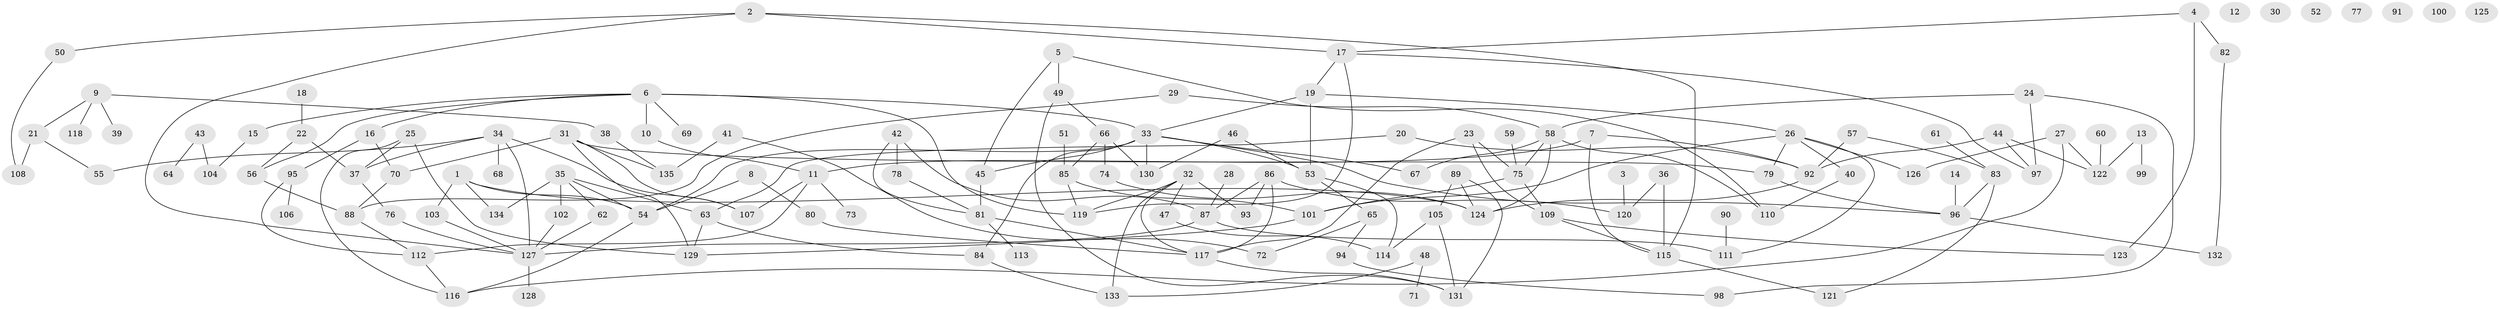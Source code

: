 // Generated by graph-tools (version 1.1) at 2025/12/03/09/25 04:12:53]
// undirected, 135 vertices, 190 edges
graph export_dot {
graph [start="1"]
  node [color=gray90,style=filled];
  1;
  2;
  3;
  4;
  5;
  6;
  7;
  8;
  9;
  10;
  11;
  12;
  13;
  14;
  15;
  16;
  17;
  18;
  19;
  20;
  21;
  22;
  23;
  24;
  25;
  26;
  27;
  28;
  29;
  30;
  31;
  32;
  33;
  34;
  35;
  36;
  37;
  38;
  39;
  40;
  41;
  42;
  43;
  44;
  45;
  46;
  47;
  48;
  49;
  50;
  51;
  52;
  53;
  54;
  55;
  56;
  57;
  58;
  59;
  60;
  61;
  62;
  63;
  64;
  65;
  66;
  67;
  68;
  69;
  70;
  71;
  72;
  73;
  74;
  75;
  76;
  77;
  78;
  79;
  80;
  81;
  82;
  83;
  84;
  85;
  86;
  87;
  88;
  89;
  90;
  91;
  92;
  93;
  94;
  95;
  96;
  97;
  98;
  99;
  100;
  101;
  102;
  103;
  104;
  105;
  106;
  107;
  108;
  109;
  110;
  111;
  112;
  113;
  114;
  115;
  116;
  117;
  118;
  119;
  120;
  121;
  122;
  123;
  124;
  125;
  126;
  127;
  128;
  129;
  130;
  131;
  132;
  133;
  134;
  135;
  1 -- 54;
  1 -- 103;
  1 -- 124;
  1 -- 134;
  2 -- 17;
  2 -- 50;
  2 -- 115;
  2 -- 127;
  3 -- 120;
  4 -- 17;
  4 -- 82;
  4 -- 123;
  5 -- 45;
  5 -- 49;
  5 -- 110;
  6 -- 10;
  6 -- 15;
  6 -- 16;
  6 -- 33;
  6 -- 56;
  6 -- 69;
  6 -- 119;
  7 -- 11;
  7 -- 92;
  7 -- 115;
  8 -- 54;
  8 -- 80;
  9 -- 21;
  9 -- 38;
  9 -- 39;
  9 -- 118;
  10 -- 11;
  11 -- 73;
  11 -- 107;
  11 -- 112;
  13 -- 99;
  13 -- 122;
  14 -- 96;
  15 -- 104;
  16 -- 70;
  16 -- 95;
  17 -- 19;
  17 -- 97;
  17 -- 119;
  18 -- 22;
  19 -- 26;
  19 -- 33;
  19 -- 53;
  20 -- 63;
  20 -- 92;
  21 -- 55;
  21 -- 108;
  22 -- 37;
  22 -- 56;
  23 -- 75;
  23 -- 109;
  23 -- 117;
  24 -- 58;
  24 -- 97;
  24 -- 98;
  25 -- 37;
  25 -- 116;
  25 -- 129;
  26 -- 40;
  26 -- 79;
  26 -- 101;
  26 -- 111;
  26 -- 126;
  27 -- 116;
  27 -- 122;
  27 -- 126;
  28 -- 87;
  29 -- 58;
  29 -- 88;
  31 -- 70;
  31 -- 79;
  31 -- 107;
  31 -- 129;
  31 -- 135;
  32 -- 47;
  32 -- 93;
  32 -- 117;
  32 -- 119;
  32 -- 133;
  33 -- 45;
  33 -- 53;
  33 -- 54;
  33 -- 67;
  33 -- 84;
  33 -- 96;
  33 -- 130;
  34 -- 37;
  34 -- 55;
  34 -- 68;
  34 -- 107;
  34 -- 127;
  35 -- 54;
  35 -- 62;
  35 -- 63;
  35 -- 102;
  35 -- 134;
  36 -- 115;
  36 -- 120;
  37 -- 76;
  38 -- 135;
  40 -- 110;
  41 -- 72;
  41 -- 135;
  42 -- 78;
  42 -- 81;
  42 -- 87;
  43 -- 64;
  43 -- 104;
  44 -- 92;
  44 -- 97;
  44 -- 122;
  45 -- 81;
  46 -- 53;
  46 -- 130;
  47 -- 114;
  48 -- 71;
  48 -- 133;
  49 -- 66;
  49 -- 131;
  50 -- 108;
  51 -- 85;
  53 -- 65;
  53 -- 114;
  54 -- 116;
  56 -- 88;
  57 -- 83;
  57 -- 92;
  58 -- 67;
  58 -- 75;
  58 -- 110;
  58 -- 124;
  59 -- 75;
  60 -- 122;
  61 -- 83;
  62 -- 127;
  63 -- 84;
  63 -- 129;
  65 -- 72;
  65 -- 94;
  66 -- 74;
  66 -- 85;
  66 -- 130;
  70 -- 88;
  74 -- 124;
  75 -- 101;
  75 -- 109;
  76 -- 127;
  78 -- 81;
  79 -- 96;
  80 -- 117;
  81 -- 113;
  81 -- 117;
  82 -- 132;
  83 -- 96;
  83 -- 121;
  84 -- 133;
  85 -- 101;
  85 -- 119;
  86 -- 87;
  86 -- 93;
  86 -- 117;
  86 -- 120;
  87 -- 111;
  87 -- 127;
  88 -- 112;
  89 -- 105;
  89 -- 124;
  89 -- 131;
  90 -- 111;
  92 -- 124;
  94 -- 98;
  95 -- 106;
  95 -- 112;
  96 -- 132;
  101 -- 129;
  102 -- 127;
  103 -- 127;
  105 -- 114;
  105 -- 131;
  109 -- 115;
  109 -- 123;
  112 -- 116;
  115 -- 121;
  117 -- 131;
  127 -- 128;
}
